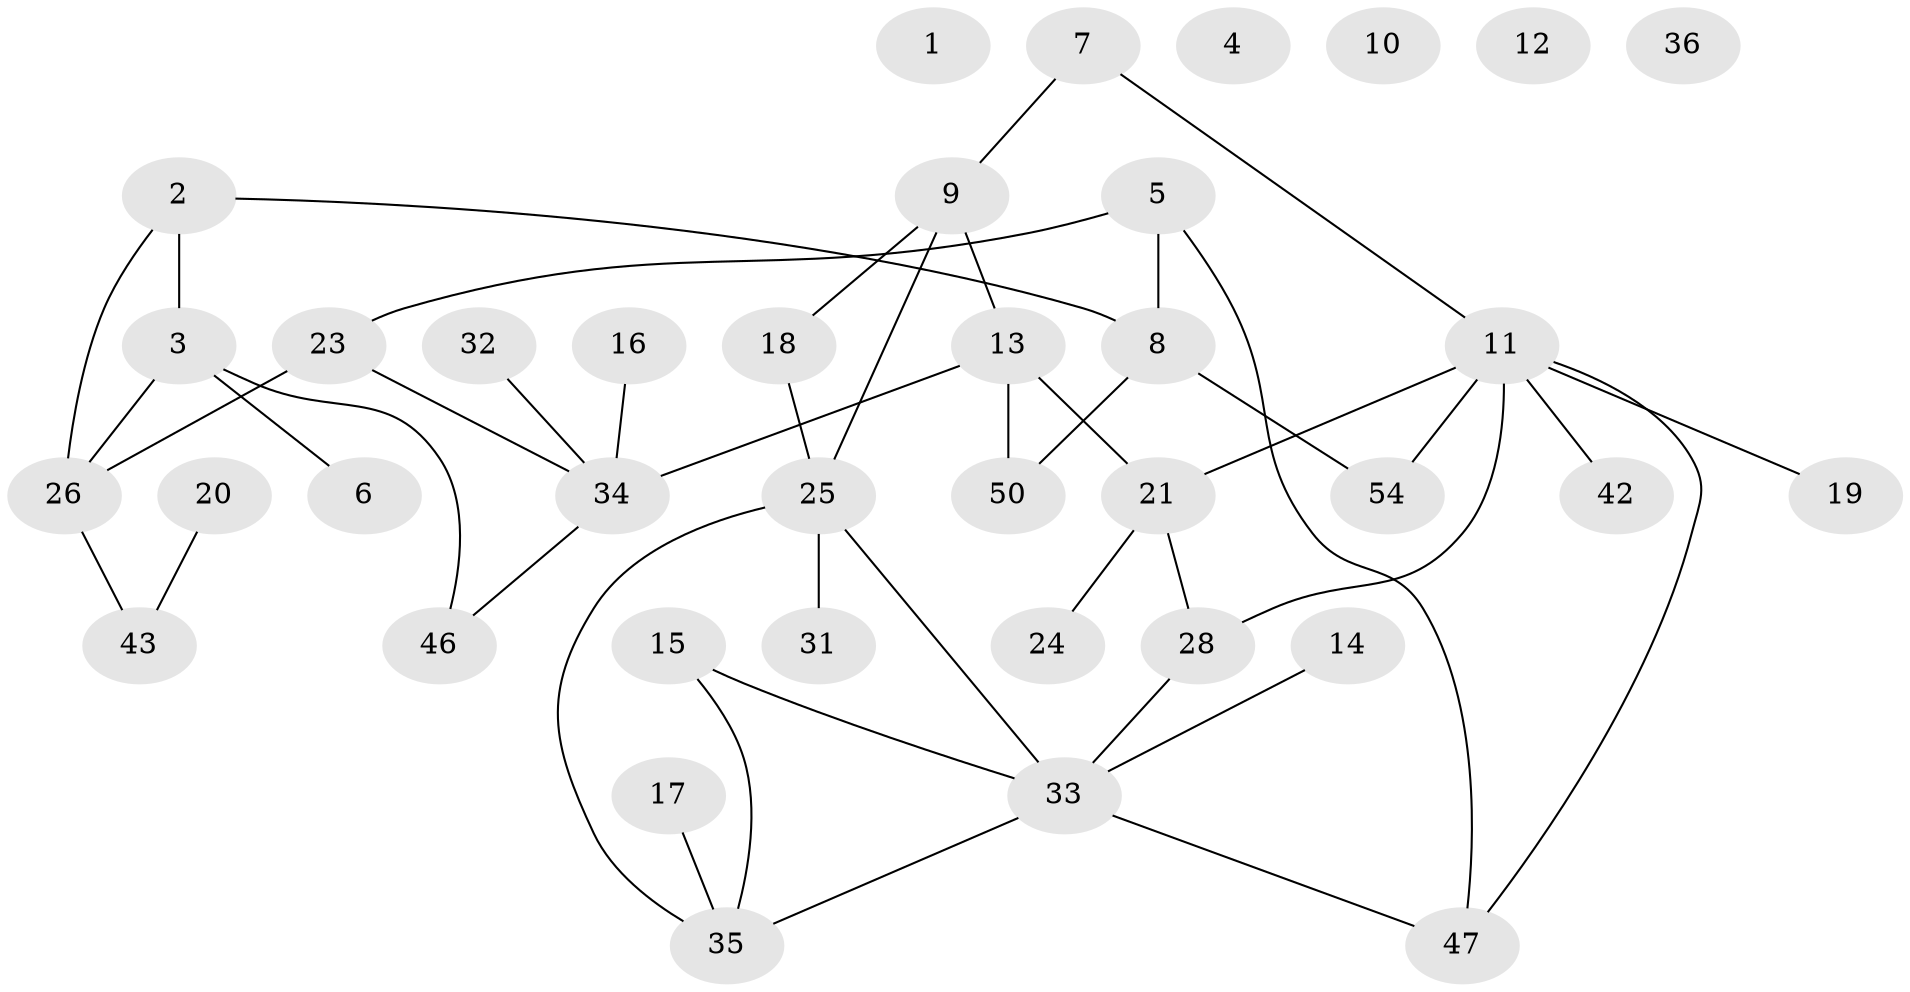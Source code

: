 // Generated by graph-tools (version 1.1) at 2025/23/03/03/25 07:23:25]
// undirected, 38 vertices, 45 edges
graph export_dot {
graph [start="1"]
  node [color=gray90,style=filled];
  1 [super="+48"];
  2 [super="+52"];
  3 [super="+40"];
  4;
  5 [super="+55"];
  6;
  7;
  8 [super="+44"];
  9 [super="+29"];
  10;
  11 [super="+27"];
  12;
  13 [super="+30"];
  14;
  15 [super="+38"];
  16;
  17;
  18;
  19;
  20;
  21 [super="+22"];
  23;
  24;
  25 [super="+49"];
  26 [super="+37"];
  28 [super="+51"];
  31;
  32;
  33 [super="+39"];
  34 [super="+41"];
  35 [super="+45"];
  36;
  42;
  43;
  46;
  47 [super="+53"];
  50;
  54;
  2 -- 8;
  2 -- 26;
  2 -- 3;
  3 -- 6;
  3 -- 26;
  3 -- 46;
  5 -- 23;
  5 -- 47;
  5 -- 8;
  7 -- 9;
  7 -- 11;
  8 -- 50;
  8 -- 54;
  9 -- 18;
  9 -- 25;
  9 -- 13;
  11 -- 19;
  11 -- 28;
  11 -- 21;
  11 -- 54;
  11 -- 42;
  11 -- 47;
  13 -- 21;
  13 -- 34;
  13 -- 50;
  14 -- 33;
  15 -- 33;
  15 -- 35;
  16 -- 34 [weight=2];
  17 -- 35;
  18 -- 25;
  20 -- 43;
  21 -- 24;
  21 -- 28;
  23 -- 26;
  23 -- 34;
  25 -- 33;
  25 -- 35;
  25 -- 31;
  26 -- 43;
  28 -- 33;
  32 -- 34;
  33 -- 35;
  33 -- 47;
  34 -- 46;
}
